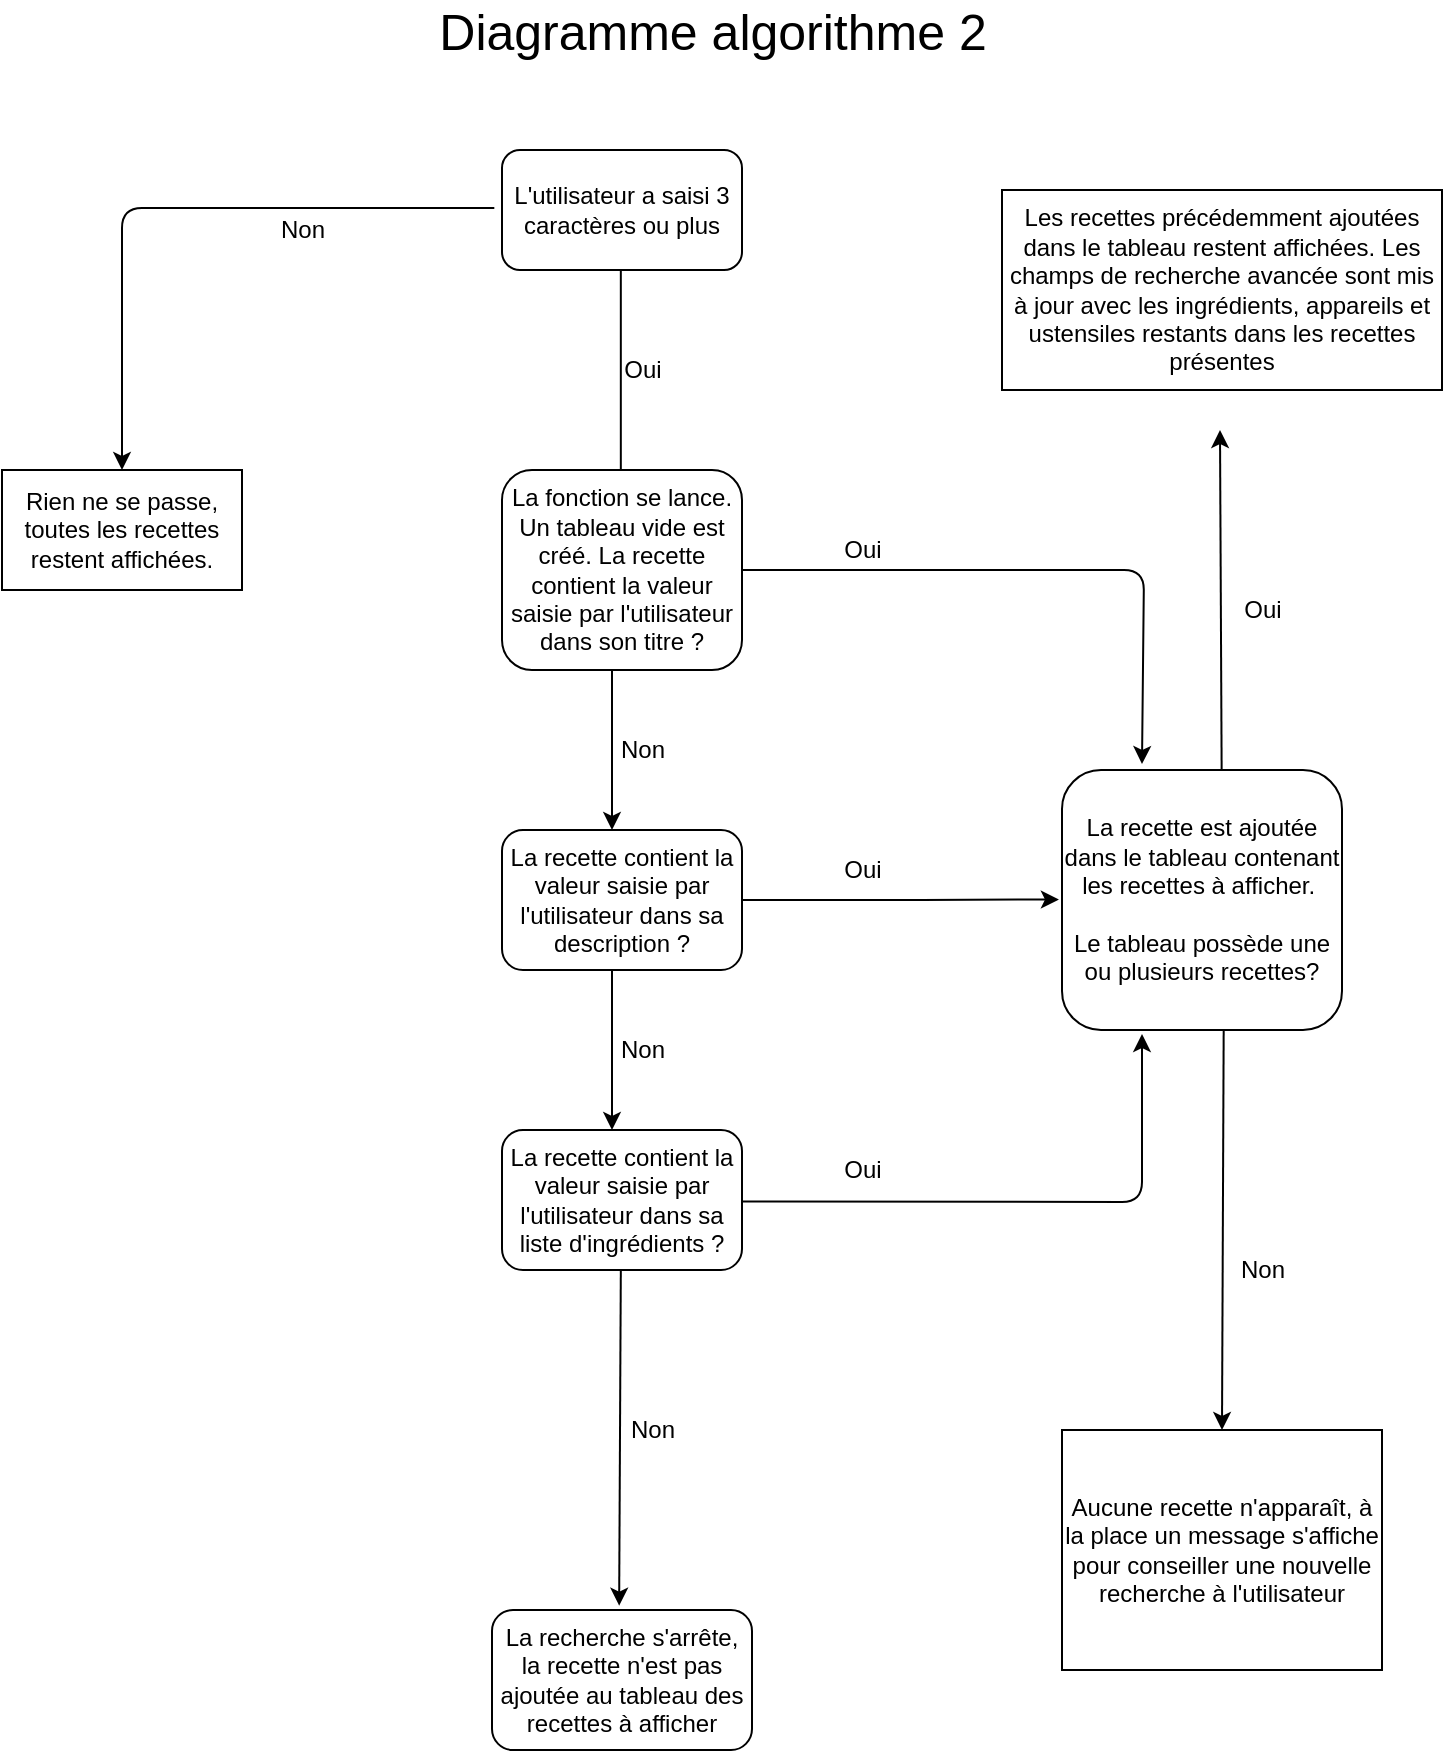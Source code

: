 <mxfile version="14.8.5" type="github">
  <diagram id="zJWRnRR3A8hzVvXrOkDb" name="Page-1">
    <mxGraphModel dx="1144" dy="880" grid="1" gridSize="10" guides="1" tooltips="1" connect="0" arrows="1" fold="1" page="1" pageScale="1" pageWidth="827" pageHeight="1169" math="0" shadow="0">
      <root>
        <mxCell id="0" />
        <mxCell id="1" parent="0" />
        <mxCell id="GQ3ioMBSsDiSAcyJLFW1-51" value="L&#39;utilisateur a saisi 3 caractères ou plus" style="rounded=1;whiteSpace=wrap;html=1;" vertex="1" parent="1">
          <mxGeometry x="304" y="130" width="120" height="60" as="geometry" />
        </mxCell>
        <mxCell id="GQ3ioMBSsDiSAcyJLFW1-52" value="Aucune recette n&#39;apparaît, à la place un message s&#39;affiche pour conseiller une nouvelle recherche à l&#39;utilisateur" style="rounded=0;whiteSpace=wrap;html=1;" vertex="1" parent="1">
          <mxGeometry x="584" y="770" width="160" height="120" as="geometry" />
        </mxCell>
        <mxCell id="GQ3ioMBSsDiSAcyJLFW1-53" value="" style="endArrow=none;html=1;" edge="1" parent="1">
          <mxGeometry width="50" height="50" relative="1" as="geometry">
            <mxPoint x="363.41" y="290" as="sourcePoint" />
            <mxPoint x="363.41" y="190" as="targetPoint" />
          </mxGeometry>
        </mxCell>
        <mxCell id="GQ3ioMBSsDiSAcyJLFW1-54" value="La fonction se lance. Un tableau vide est créé. La recette contient la valeur saisie par l&#39;utilisateur dans son titre ?" style="rounded=1;whiteSpace=wrap;html=1;" vertex="1" parent="1">
          <mxGeometry x="304" y="290" width="120" height="100" as="geometry" />
        </mxCell>
        <mxCell id="GQ3ioMBSsDiSAcyJLFW1-55" value="La recette est ajoutée dans le tableau contenant les recettes à afficher.&amp;nbsp;&lt;br&gt;&lt;br&gt;Le tableau possède une ou plusieurs recettes?" style="rounded=1;whiteSpace=wrap;html=1;" vertex="1" parent="1">
          <mxGeometry x="584" y="440" width="140" height="130" as="geometry" />
        </mxCell>
        <mxCell id="GQ3ioMBSsDiSAcyJLFW1-56" value="La recette contient la valeur saisie par l&#39;utilisateur dans sa description ?" style="rounded=1;whiteSpace=wrap;html=1;" vertex="1" parent="1">
          <mxGeometry x="304" y="470" width="120" height="70" as="geometry" />
        </mxCell>
        <mxCell id="GQ3ioMBSsDiSAcyJLFW1-57" value="La recette contient la valeur saisie par l&#39;utilisateur dans sa liste d&#39;ingrédients ?" style="rounded=1;whiteSpace=wrap;html=1;" vertex="1" parent="1">
          <mxGeometry x="304" y="620" width="120" height="70" as="geometry" />
        </mxCell>
        <mxCell id="GQ3ioMBSsDiSAcyJLFW1-58" value="" style="endArrow=classic;html=1;" edge="1" parent="1">
          <mxGeometry width="50" height="50" relative="1" as="geometry">
            <mxPoint x="359" y="390" as="sourcePoint" />
            <mxPoint x="359" y="470" as="targetPoint" />
          </mxGeometry>
        </mxCell>
        <mxCell id="GQ3ioMBSsDiSAcyJLFW1-59" value="" style="endArrow=classic;html=1;" edge="1" parent="1">
          <mxGeometry width="50" height="50" relative="1" as="geometry">
            <mxPoint x="359" y="540" as="sourcePoint" />
            <mxPoint x="359" y="620" as="targetPoint" />
          </mxGeometry>
        </mxCell>
        <mxCell id="GQ3ioMBSsDiSAcyJLFW1-60" value="Non" style="text;html=1;align=center;verticalAlign=middle;resizable=0;points=[];autosize=1;strokeColor=none;" vertex="1" parent="1">
          <mxGeometry x="354" y="420" width="40" height="20" as="geometry" />
        </mxCell>
        <mxCell id="GQ3ioMBSsDiSAcyJLFW1-61" value="Non" style="text;html=1;align=center;verticalAlign=middle;resizable=0;points=[];autosize=1;strokeColor=none;" vertex="1" parent="1">
          <mxGeometry x="354" y="570" width="40" height="20" as="geometry" />
        </mxCell>
        <mxCell id="GQ3ioMBSsDiSAcyJLFW1-62" value="Oui" style="text;html=1;align=center;verticalAlign=middle;resizable=0;points=[];autosize=1;strokeColor=none;" vertex="1" parent="1">
          <mxGeometry x="359" y="230" width="30" height="20" as="geometry" />
        </mxCell>
        <mxCell id="GQ3ioMBSsDiSAcyJLFW1-63" value="La recherche s&#39;arrête, la recette n&#39;est pas ajoutée au tableau des recettes à afficher" style="rounded=1;whiteSpace=wrap;html=1;" vertex="1" parent="1">
          <mxGeometry x="299" y="860" width="130" height="70" as="geometry" />
        </mxCell>
        <mxCell id="GQ3ioMBSsDiSAcyJLFW1-64" value="" style="endArrow=classic;html=1;entryX=0.489;entryY=-0.031;entryDx=0;entryDy=0;entryPerimeter=0;" edge="1" parent="1" target="GQ3ioMBSsDiSAcyJLFW1-63">
          <mxGeometry width="50" height="50" relative="1" as="geometry">
            <mxPoint x="363.41" y="690" as="sourcePoint" />
            <mxPoint x="363.41" y="770" as="targetPoint" />
          </mxGeometry>
        </mxCell>
        <mxCell id="GQ3ioMBSsDiSAcyJLFW1-65" value="" style="endArrow=classic;html=1;" edge="1" parent="1">
          <mxGeometry width="50" height="50" relative="1" as="geometry">
            <mxPoint x="424" y="340" as="sourcePoint" />
            <mxPoint x="624" y="437" as="targetPoint" />
            <Array as="points">
              <mxPoint x="625" y="340" />
            </Array>
          </mxGeometry>
        </mxCell>
        <mxCell id="GQ3ioMBSsDiSAcyJLFW1-66" value="" style="endArrow=classic;html=1;entryX=-0.011;entryY=0.498;entryDx=0;entryDy=0;entryPerimeter=0;" edge="1" parent="1" target="GQ3ioMBSsDiSAcyJLFW1-55">
          <mxGeometry width="50" height="50" relative="1" as="geometry">
            <mxPoint x="424" y="505" as="sourcePoint" />
            <mxPoint x="564" y="485" as="targetPoint" />
            <Array as="points">
              <mxPoint x="504" y="505" />
            </Array>
          </mxGeometry>
        </mxCell>
        <mxCell id="GQ3ioMBSsDiSAcyJLFW1-67" value="" style="endArrow=classic;html=1;" edge="1" parent="1">
          <mxGeometry width="50" height="50" relative="1" as="geometry">
            <mxPoint x="424" y="655.7" as="sourcePoint" />
            <mxPoint x="624" y="572" as="targetPoint" />
            <Array as="points">
              <mxPoint x="624" y="656" />
            </Array>
          </mxGeometry>
        </mxCell>
        <mxCell id="GQ3ioMBSsDiSAcyJLFW1-68" value="" style="endArrow=classic;html=1;" edge="1" parent="1">
          <mxGeometry width="50" height="50" relative="1" as="geometry">
            <mxPoint x="664.84" y="570" as="sourcePoint" />
            <mxPoint x="664" y="770" as="targetPoint" />
          </mxGeometry>
        </mxCell>
        <mxCell id="GQ3ioMBSsDiSAcyJLFW1-69" value="Non" style="text;html=1;align=center;verticalAlign=middle;resizable=0;points=[];autosize=1;strokeColor=none;" vertex="1" parent="1">
          <mxGeometry x="664" y="680" width="40" height="20" as="geometry" />
        </mxCell>
        <mxCell id="GQ3ioMBSsDiSAcyJLFW1-70" value="" style="endArrow=classic;html=1;" edge="1" parent="1">
          <mxGeometry width="50" height="50" relative="1" as="geometry">
            <mxPoint x="663.82" y="440" as="sourcePoint" />
            <mxPoint x="663" y="270" as="targetPoint" />
          </mxGeometry>
        </mxCell>
        <mxCell id="GQ3ioMBSsDiSAcyJLFW1-71" value="Non" style="text;html=1;align=center;verticalAlign=middle;resizable=0;points=[];autosize=1;strokeColor=none;" vertex="1" parent="1">
          <mxGeometry x="359" y="760" width="40" height="20" as="geometry" />
        </mxCell>
        <mxCell id="GQ3ioMBSsDiSAcyJLFW1-72" value="" style="endArrow=classic;html=1;exitX=-0.032;exitY=0.483;exitDx=0;exitDy=0;exitPerimeter=0;entryX=0.5;entryY=0;entryDx=0;entryDy=0;entryPerimeter=0;" edge="1" parent="1" source="GQ3ioMBSsDiSAcyJLFW1-51">
          <mxGeometry width="50" height="50" relative="1" as="geometry">
            <mxPoint x="104" y="210" as="sourcePoint" />
            <mxPoint x="114" y="290" as="targetPoint" />
            <Array as="points">
              <mxPoint x="114" y="159" />
            </Array>
          </mxGeometry>
        </mxCell>
        <mxCell id="GQ3ioMBSsDiSAcyJLFW1-73" value="Non" style="text;html=1;align=center;verticalAlign=middle;resizable=0;points=[];autosize=1;strokeColor=none;" vertex="1" parent="1">
          <mxGeometry x="184" y="160" width="40" height="20" as="geometry" />
        </mxCell>
        <mxCell id="GQ3ioMBSsDiSAcyJLFW1-74" value="Oui" style="text;html=1;align=center;verticalAlign=middle;resizable=0;points=[];autosize=1;strokeColor=none;" vertex="1" parent="1">
          <mxGeometry x="469" y="320" width="30" height="20" as="geometry" />
        </mxCell>
        <mxCell id="GQ3ioMBSsDiSAcyJLFW1-75" value="Oui" style="text;html=1;align=center;verticalAlign=middle;resizable=0;points=[];autosize=1;strokeColor=none;" vertex="1" parent="1">
          <mxGeometry x="469" y="480" width="30" height="20" as="geometry" />
        </mxCell>
        <mxCell id="GQ3ioMBSsDiSAcyJLFW1-76" value="Oui" style="text;html=1;align=center;verticalAlign=middle;resizable=0;points=[];autosize=1;strokeColor=none;" vertex="1" parent="1">
          <mxGeometry x="469" y="630" width="30" height="20" as="geometry" />
        </mxCell>
        <mxCell id="GQ3ioMBSsDiSAcyJLFW1-77" value="&lt;span&gt;Rien ne se passe, toutes les recettes restent affichées.&lt;/span&gt;" style="rounded=0;whiteSpace=wrap;html=1;" vertex="1" parent="1">
          <mxGeometry x="54" y="290" width="120" height="60" as="geometry" />
        </mxCell>
        <mxCell id="GQ3ioMBSsDiSAcyJLFW1-78" value="Les recettes précédemment ajoutées dans le tableau restent affichées. Les champs de recherche avancée sont mis à jour avec les ingrédients, appareils et ustensiles restants dans les recettes présentes" style="rounded=0;whiteSpace=wrap;html=1;" vertex="1" parent="1">
          <mxGeometry x="554" y="150" width="220" height="100" as="geometry" />
        </mxCell>
        <mxCell id="GQ3ioMBSsDiSAcyJLFW1-79" value="Oui" style="text;html=1;align=center;verticalAlign=middle;resizable=0;points=[];autosize=1;strokeColor=none;" vertex="1" parent="1">
          <mxGeometry x="669" y="350" width="30" height="20" as="geometry" />
        </mxCell>
        <mxCell id="GQ3ioMBSsDiSAcyJLFW1-80" value="&lt;span style=&quot;font-size: 25px&quot;&gt;Diagramme algorithme 2&lt;br&gt;&lt;/span&gt;" style="text;html=1;align=center;verticalAlign=middle;resizable=0;points=[];autosize=1;strokeColor=none;" vertex="1" parent="1">
          <mxGeometry x="264" y="60" width="290" height="20" as="geometry" />
        </mxCell>
      </root>
    </mxGraphModel>
  </diagram>
</mxfile>
